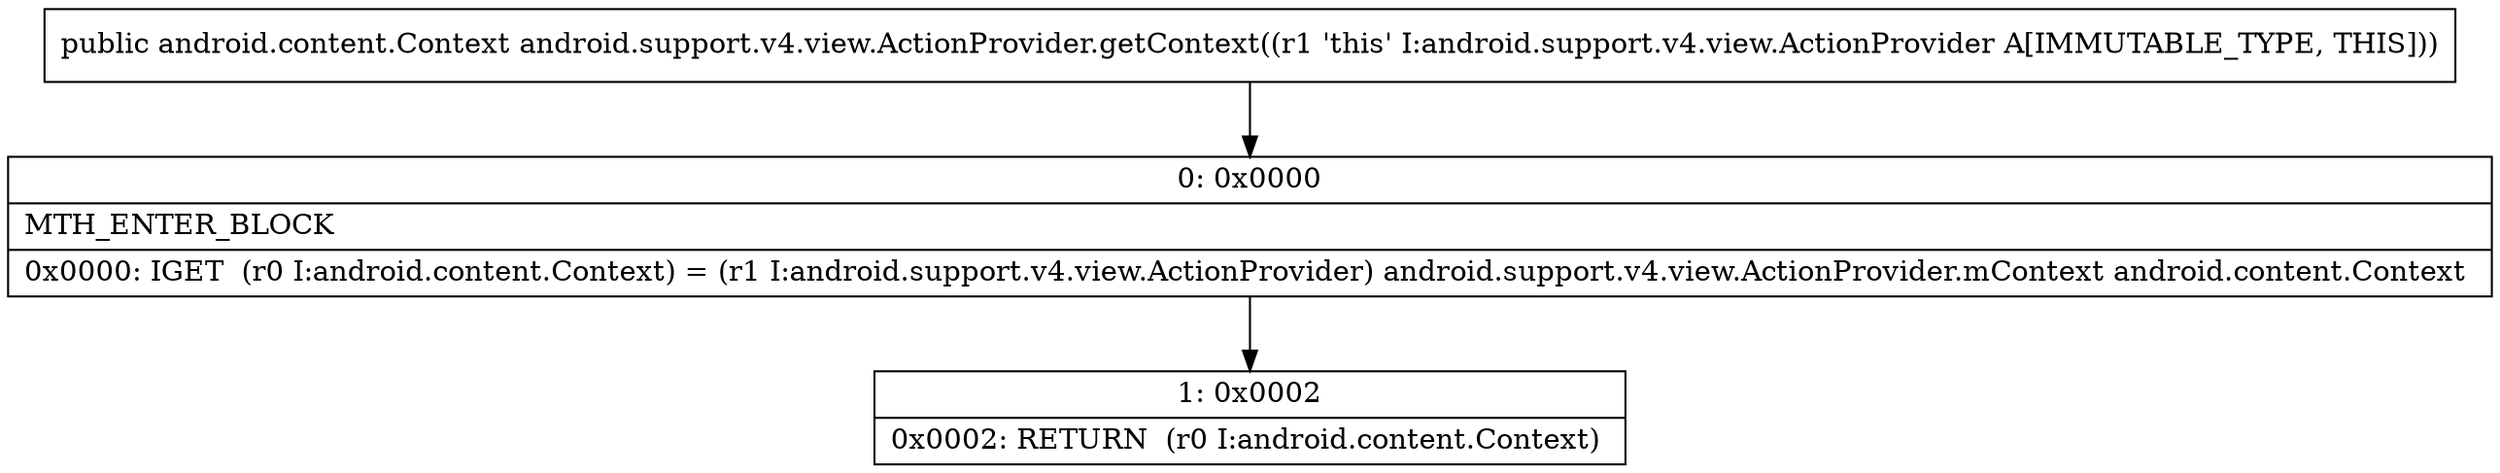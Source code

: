 digraph "CFG forandroid.support.v4.view.ActionProvider.getContext()Landroid\/content\/Context;" {
Node_0 [shape=record,label="{0\:\ 0x0000|MTH_ENTER_BLOCK\l|0x0000: IGET  (r0 I:android.content.Context) = (r1 I:android.support.v4.view.ActionProvider) android.support.v4.view.ActionProvider.mContext android.content.Context \l}"];
Node_1 [shape=record,label="{1\:\ 0x0002|0x0002: RETURN  (r0 I:android.content.Context) \l}"];
MethodNode[shape=record,label="{public android.content.Context android.support.v4.view.ActionProvider.getContext((r1 'this' I:android.support.v4.view.ActionProvider A[IMMUTABLE_TYPE, THIS])) }"];
MethodNode -> Node_0;
Node_0 -> Node_1;
}

